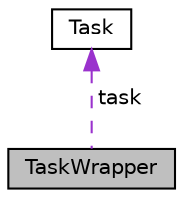 digraph "TaskWrapper"
{
 // LATEX_PDF_SIZE
  edge [fontname="Helvetica",fontsize="10",labelfontname="Helvetica",labelfontsize="10"];
  node [fontname="Helvetica",fontsize="10",shape=record];
  Node1 [label="TaskWrapper",height=0.2,width=0.4,color="black", fillcolor="grey75", style="filled", fontcolor="black",tooltip=" "];
  Node2 -> Node1 [dir="back",color="darkorchid3",fontsize="10",style="dashed",label=" task" ,fontname="Helvetica"];
  Node2 [label="Task",height=0.2,width=0.4,color="black", fillcolor="white", style="filled",URL="$classTask.html",tooltip="Base Task Class."];
}
